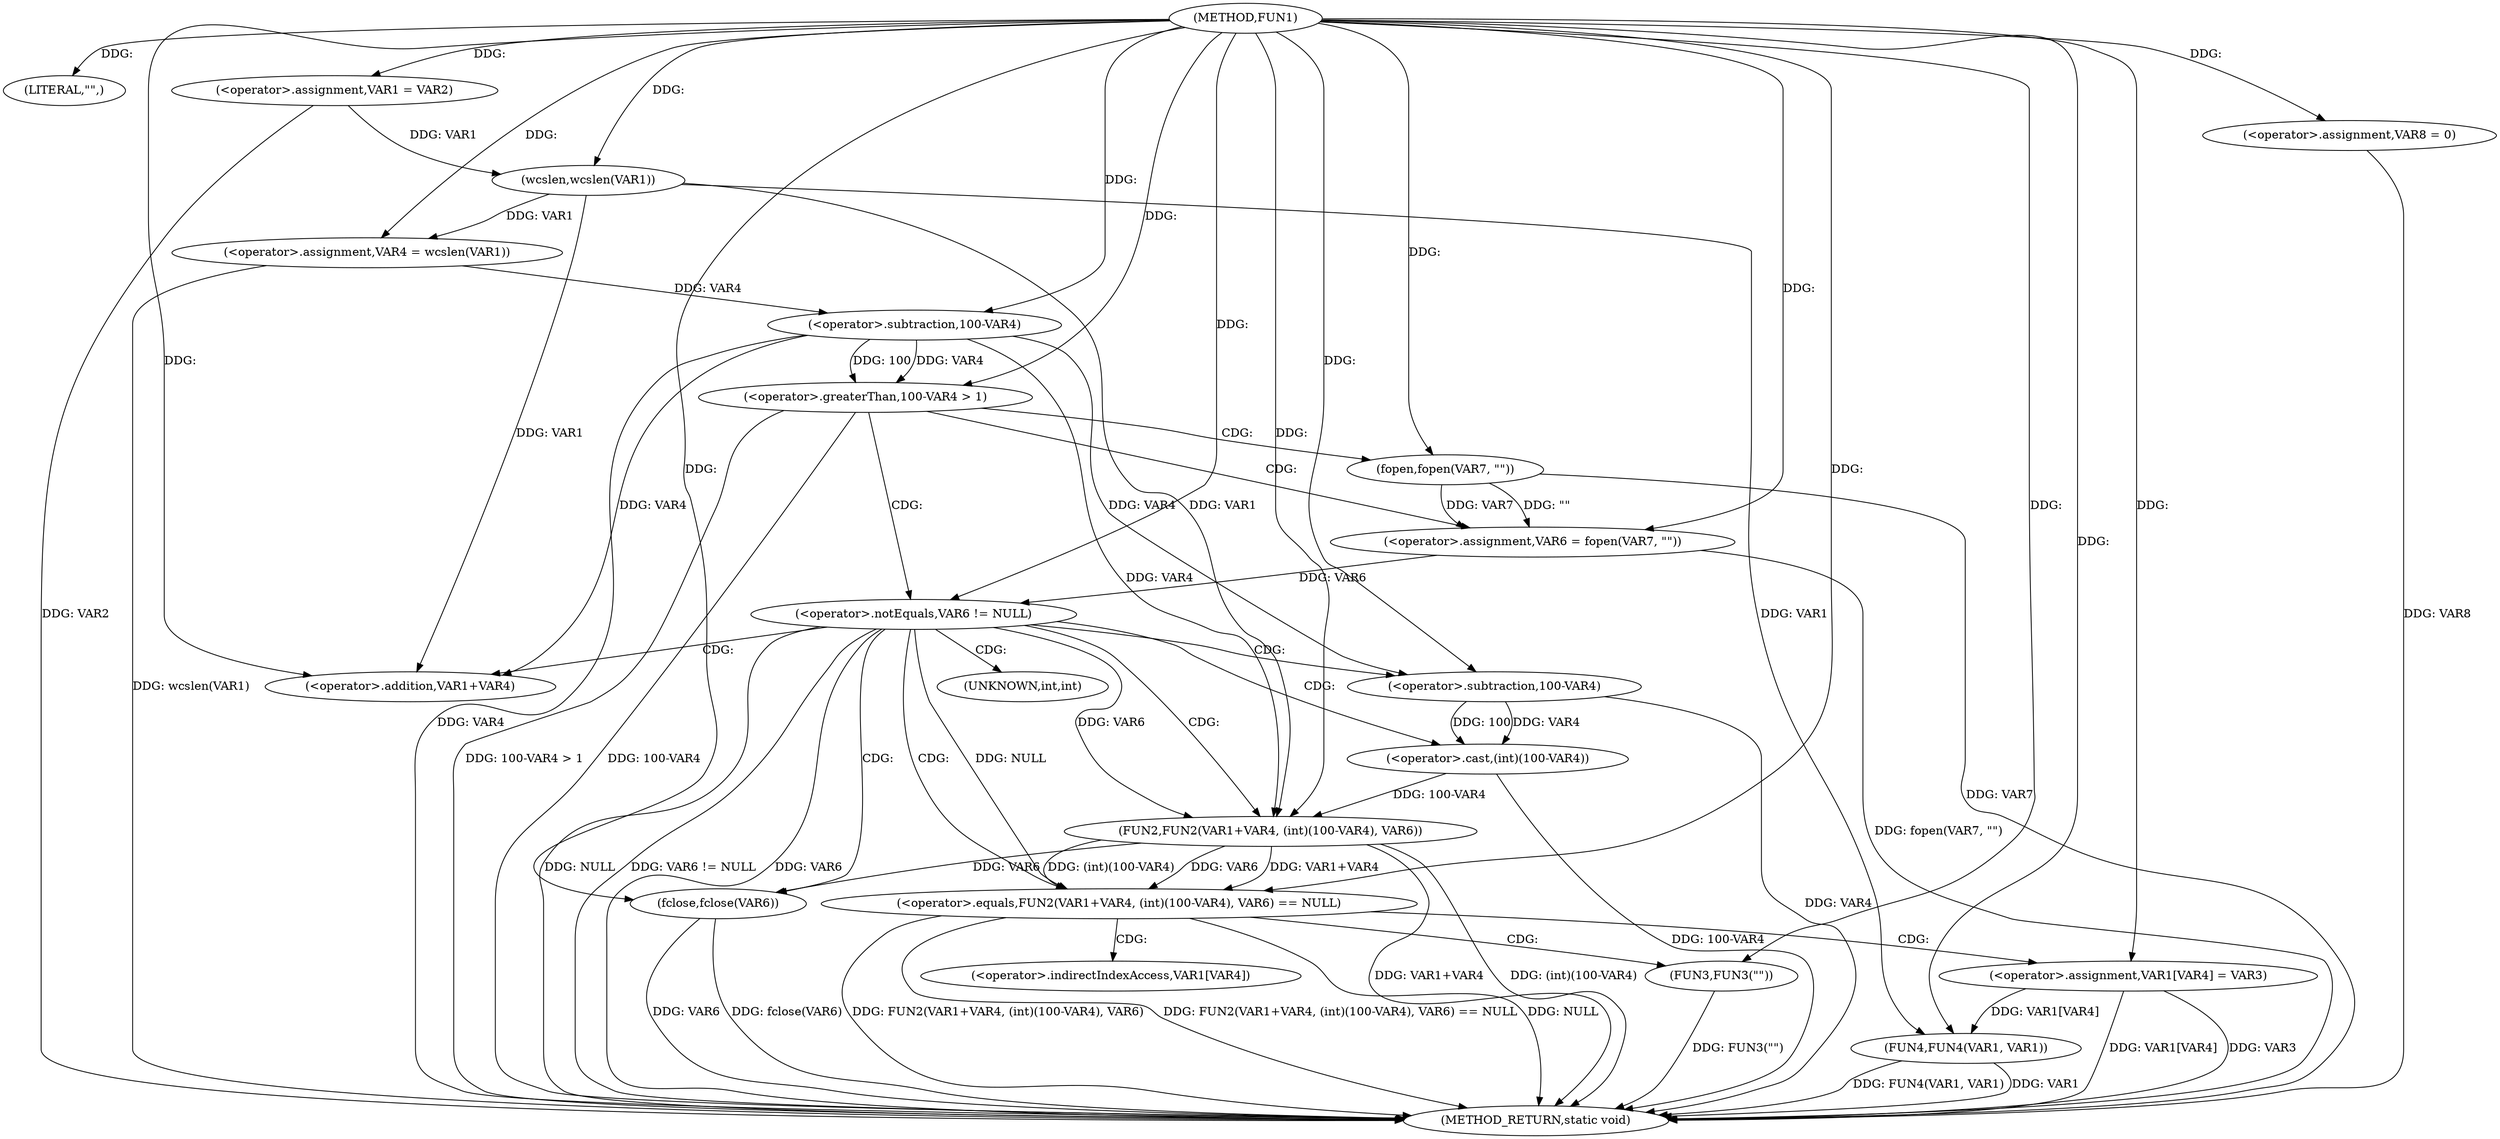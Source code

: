 digraph FUN1 {  
"1000100" [label = "(METHOD,FUN1)" ]
"1000160" [label = "(METHOD_RETURN,static void)" ]
"1000103" [label = "(LITERAL,\"\",)" ]
"1000104" [label = "(<operator>.assignment,VAR1 = VAR2)" ]
"1000109" [label = "(<operator>.assignment,VAR4 = wcslen(VAR1))" ]
"1000111" [label = "(wcslen,wcslen(VAR1))" ]
"1000115" [label = "(<operator>.greaterThan,100-VAR4 > 1)" ]
"1000116" [label = "(<operator>.subtraction,100-VAR4)" ]
"1000121" [label = "(<operator>.assignment,VAR6 = fopen(VAR7, \"\"))" ]
"1000123" [label = "(fopen,fopen(VAR7, \"\"))" ]
"1000127" [label = "(<operator>.notEquals,VAR6 != NULL)" ]
"1000132" [label = "(<operator>.equals,FUN2(VAR1+VAR4, (int)(100-VAR4), VAR6) == NULL)" ]
"1000133" [label = "(FUN2,FUN2(VAR1+VAR4, (int)(100-VAR4), VAR6))" ]
"1000134" [label = "(<operator>.addition,VAR1+VAR4)" ]
"1000137" [label = "(<operator>.cast,(int)(100-VAR4))" ]
"1000139" [label = "(<operator>.subtraction,100-VAR4)" ]
"1000145" [label = "(FUN3,FUN3(\"\"))" ]
"1000147" [label = "(<operator>.assignment,VAR1[VAR4] = VAR3)" ]
"1000152" [label = "(fclose,fclose(VAR6))" ]
"1000154" [label = "(<operator>.assignment,VAR8 = 0)" ]
"1000157" [label = "(FUN4,FUN4(VAR1, VAR1))" ]
"1000138" [label = "(UNKNOWN,int,int)" ]
"1000148" [label = "(<operator>.indirectIndexAccess,VAR1[VAR4])" ]
  "1000157" -> "1000160"  [ label = "DDG: VAR1"] 
  "1000147" -> "1000160"  [ label = "DDG: VAR3"] 
  "1000157" -> "1000160"  [ label = "DDG: FUN4(VAR1, VAR1)"] 
  "1000152" -> "1000160"  [ label = "DDG: fclose(VAR6)"] 
  "1000147" -> "1000160"  [ label = "DDG: VAR1[VAR4]"] 
  "1000116" -> "1000160"  [ label = "DDG: VAR4"] 
  "1000132" -> "1000160"  [ label = "DDG: FUN2(VAR1+VAR4, (int)(100-VAR4), VAR6)"] 
  "1000127" -> "1000160"  [ label = "DDG: VAR6"] 
  "1000123" -> "1000160"  [ label = "DDG: VAR7"] 
  "1000121" -> "1000160"  [ label = "DDG: fopen(VAR7, \"\")"] 
  "1000132" -> "1000160"  [ label = "DDG: FUN2(VAR1+VAR4, (int)(100-VAR4), VAR6) == NULL"] 
  "1000139" -> "1000160"  [ label = "DDG: VAR4"] 
  "1000137" -> "1000160"  [ label = "DDG: 100-VAR4"] 
  "1000127" -> "1000160"  [ label = "DDG: NULL"] 
  "1000154" -> "1000160"  [ label = "DDG: VAR8"] 
  "1000133" -> "1000160"  [ label = "DDG: VAR1+VAR4"] 
  "1000115" -> "1000160"  [ label = "DDG: 100-VAR4 > 1"] 
  "1000127" -> "1000160"  [ label = "DDG: VAR6 != NULL"] 
  "1000152" -> "1000160"  [ label = "DDG: VAR6"] 
  "1000132" -> "1000160"  [ label = "DDG: NULL"] 
  "1000145" -> "1000160"  [ label = "DDG: FUN3(\"\")"] 
  "1000109" -> "1000160"  [ label = "DDG: wcslen(VAR1)"] 
  "1000115" -> "1000160"  [ label = "DDG: 100-VAR4"] 
  "1000133" -> "1000160"  [ label = "DDG: (int)(100-VAR4)"] 
  "1000104" -> "1000160"  [ label = "DDG: VAR2"] 
  "1000100" -> "1000103"  [ label = "DDG: "] 
  "1000100" -> "1000104"  [ label = "DDG: "] 
  "1000111" -> "1000109"  [ label = "DDG: VAR1"] 
  "1000100" -> "1000109"  [ label = "DDG: "] 
  "1000104" -> "1000111"  [ label = "DDG: VAR1"] 
  "1000100" -> "1000111"  [ label = "DDG: "] 
  "1000116" -> "1000115"  [ label = "DDG: 100"] 
  "1000116" -> "1000115"  [ label = "DDG: VAR4"] 
  "1000100" -> "1000116"  [ label = "DDG: "] 
  "1000109" -> "1000116"  [ label = "DDG: VAR4"] 
  "1000100" -> "1000115"  [ label = "DDG: "] 
  "1000123" -> "1000121"  [ label = "DDG: VAR7"] 
  "1000123" -> "1000121"  [ label = "DDG: \"\""] 
  "1000100" -> "1000121"  [ label = "DDG: "] 
  "1000100" -> "1000123"  [ label = "DDG: "] 
  "1000121" -> "1000127"  [ label = "DDG: VAR6"] 
  "1000100" -> "1000127"  [ label = "DDG: "] 
  "1000133" -> "1000132"  [ label = "DDG: VAR1+VAR4"] 
  "1000133" -> "1000132"  [ label = "DDG: (int)(100-VAR4)"] 
  "1000133" -> "1000132"  [ label = "DDG: VAR6"] 
  "1000111" -> "1000133"  [ label = "DDG: VAR1"] 
  "1000100" -> "1000133"  [ label = "DDG: "] 
  "1000116" -> "1000133"  [ label = "DDG: VAR4"] 
  "1000111" -> "1000134"  [ label = "DDG: VAR1"] 
  "1000100" -> "1000134"  [ label = "DDG: "] 
  "1000116" -> "1000134"  [ label = "DDG: VAR4"] 
  "1000137" -> "1000133"  [ label = "DDG: 100-VAR4"] 
  "1000139" -> "1000137"  [ label = "DDG: 100"] 
  "1000139" -> "1000137"  [ label = "DDG: VAR4"] 
  "1000100" -> "1000139"  [ label = "DDG: "] 
  "1000116" -> "1000139"  [ label = "DDG: VAR4"] 
  "1000127" -> "1000133"  [ label = "DDG: VAR6"] 
  "1000127" -> "1000132"  [ label = "DDG: NULL"] 
  "1000100" -> "1000132"  [ label = "DDG: "] 
  "1000100" -> "1000145"  [ label = "DDG: "] 
  "1000100" -> "1000147"  [ label = "DDG: "] 
  "1000133" -> "1000152"  [ label = "DDG: VAR6"] 
  "1000100" -> "1000152"  [ label = "DDG: "] 
  "1000100" -> "1000154"  [ label = "DDG: "] 
  "1000147" -> "1000157"  [ label = "DDG: VAR1[VAR4]"] 
  "1000111" -> "1000157"  [ label = "DDG: VAR1"] 
  "1000100" -> "1000157"  [ label = "DDG: "] 
  "1000115" -> "1000121"  [ label = "CDG: "] 
  "1000115" -> "1000127"  [ label = "CDG: "] 
  "1000115" -> "1000123"  [ label = "CDG: "] 
  "1000127" -> "1000132"  [ label = "CDG: "] 
  "1000127" -> "1000137"  [ label = "CDG: "] 
  "1000127" -> "1000152"  [ label = "CDG: "] 
  "1000127" -> "1000139"  [ label = "CDG: "] 
  "1000127" -> "1000133"  [ label = "CDG: "] 
  "1000127" -> "1000138"  [ label = "CDG: "] 
  "1000127" -> "1000134"  [ label = "CDG: "] 
  "1000132" -> "1000147"  [ label = "CDG: "] 
  "1000132" -> "1000145"  [ label = "CDG: "] 
  "1000132" -> "1000148"  [ label = "CDG: "] 
}
